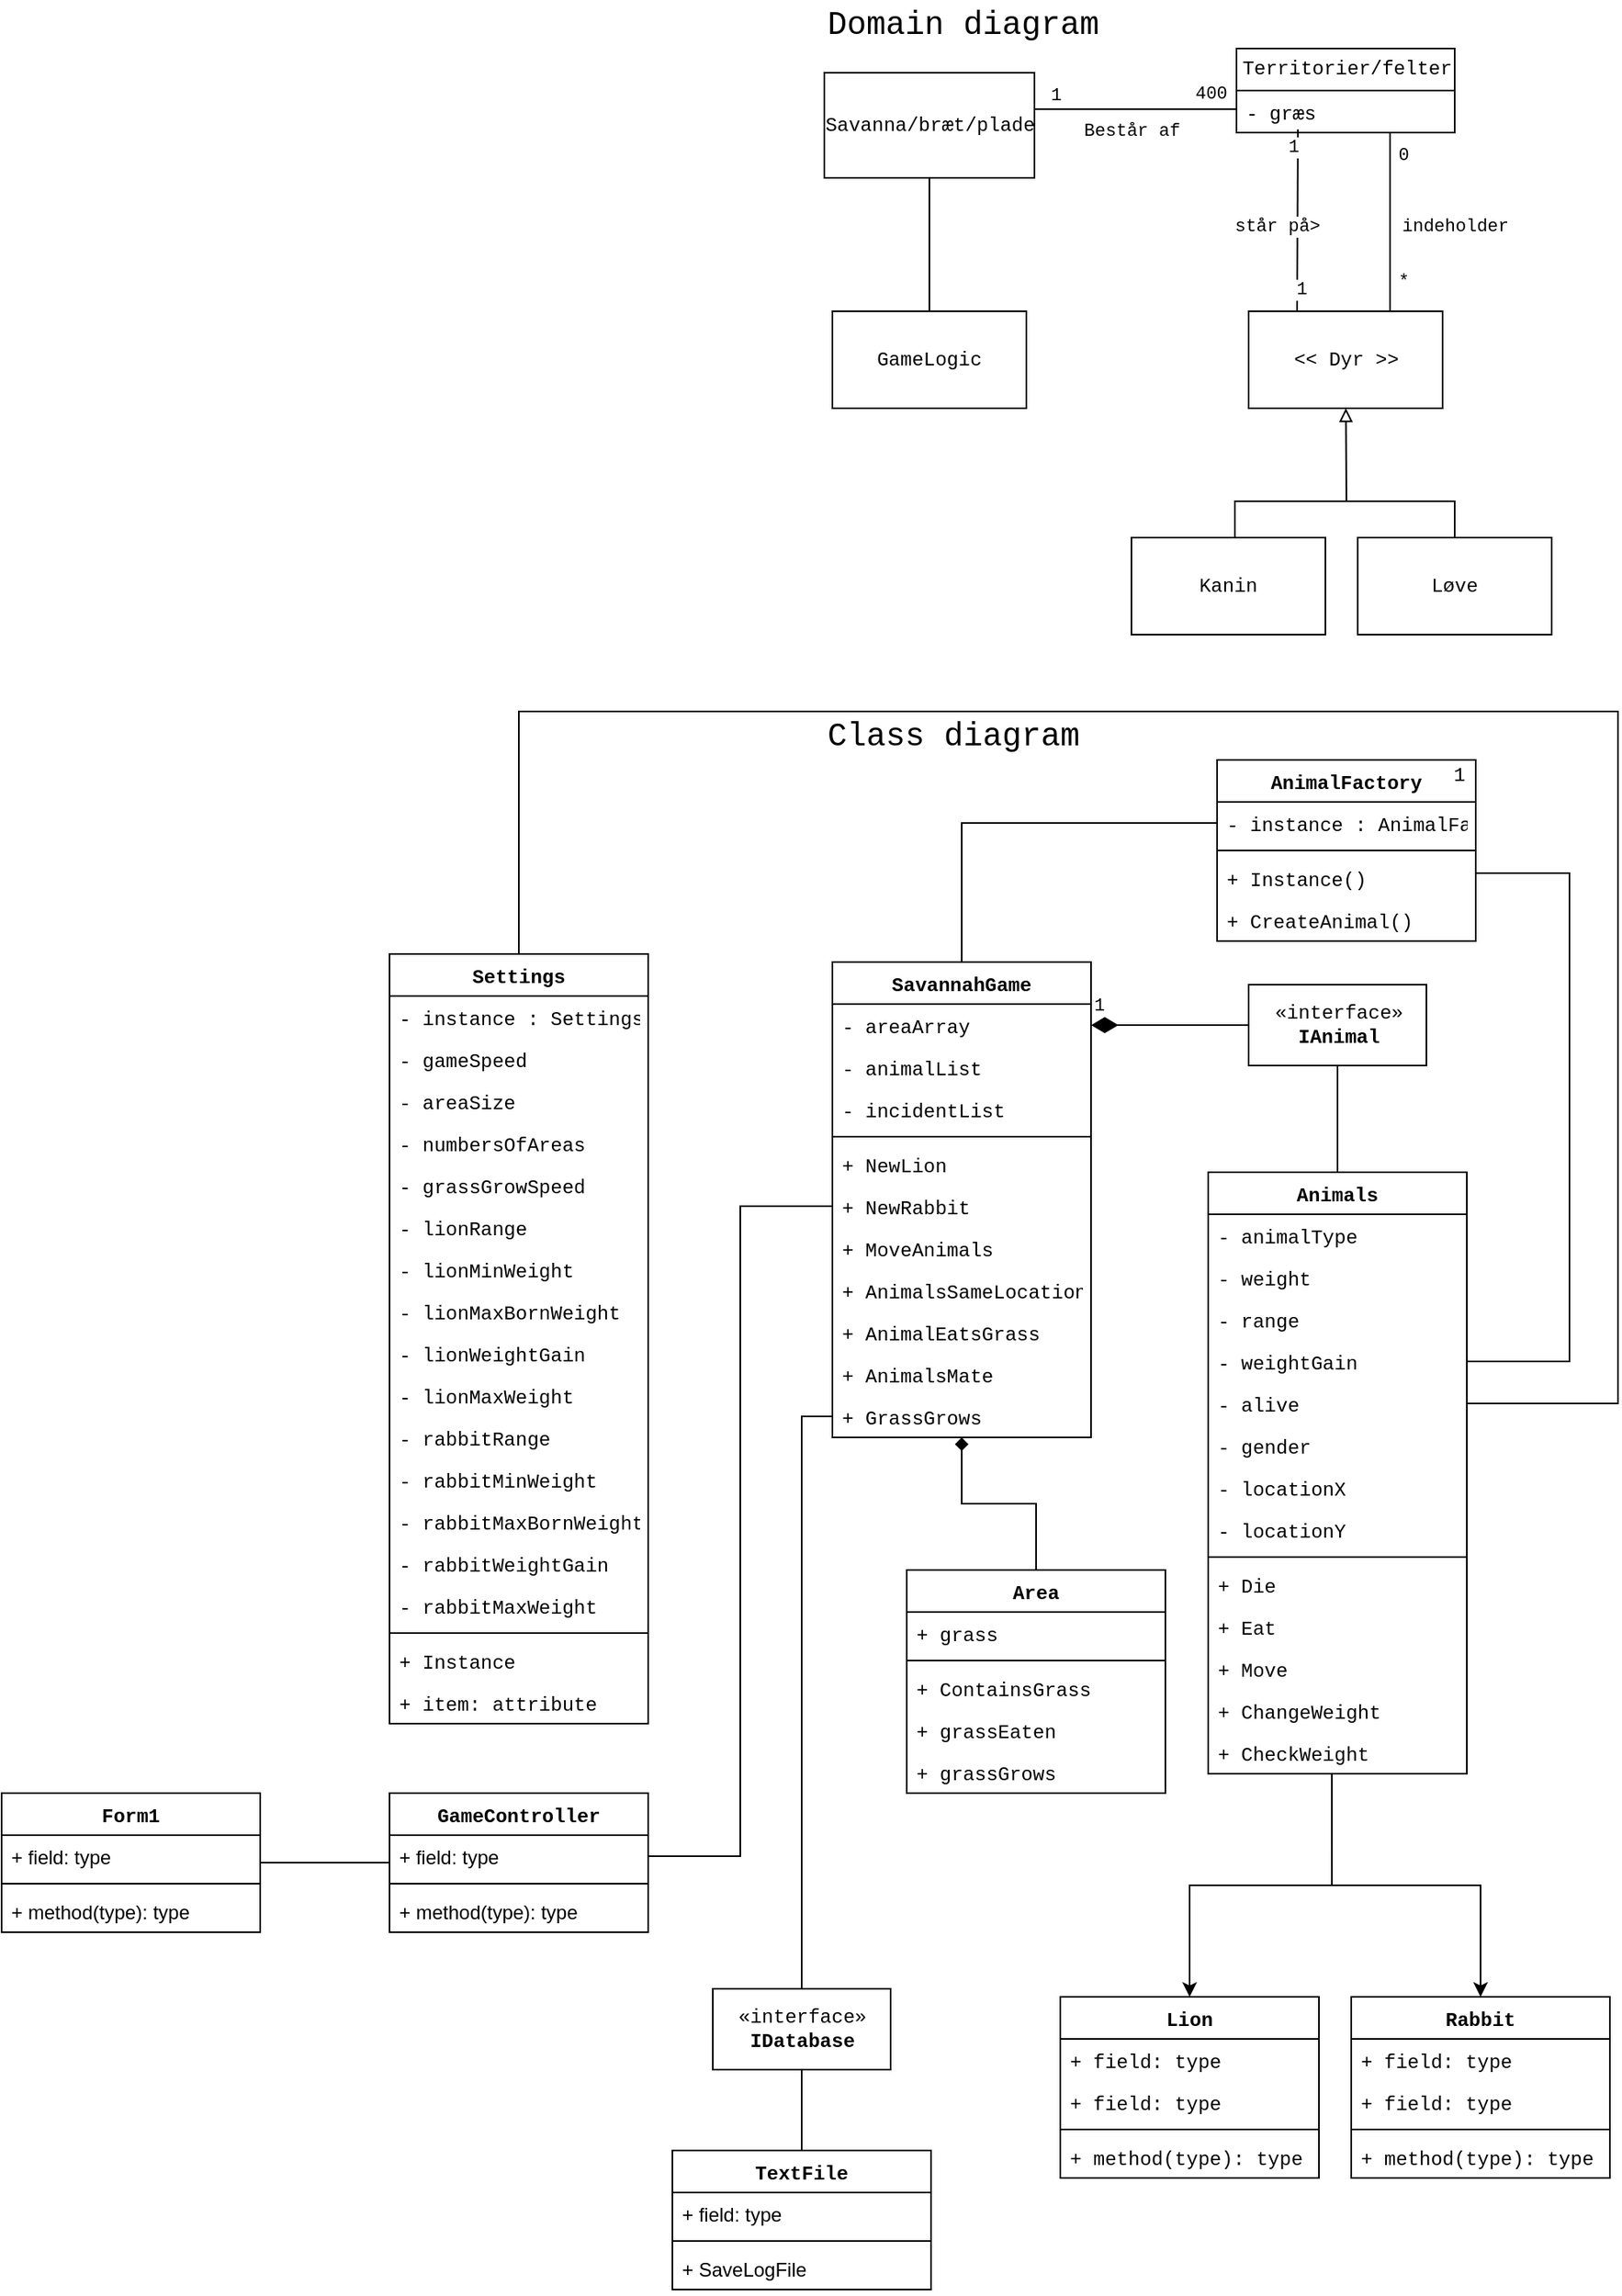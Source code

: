 <mxfile version="13.7.3" type="device"><diagram id="7WRWhtn31coqAiJhuGFI" name="Page-1"><mxGraphModel dx="2128" dy="1180" grid="1" gridSize="10" guides="1" tooltips="1" connect="1" arrows="1" fold="1" page="1" pageScale="1" pageWidth="827" pageHeight="1169" math="0" shadow="0"><root><mxCell id="0"/><mxCell id="1" parent="0"/><mxCell id="dFG0rtKndEWQQzEGubpr-6" value="AnimalFactory&#10;" style="swimlane;fontStyle=1;align=center;verticalAlign=top;childLayout=stackLayout;horizontal=1;startSize=26;horizontalStack=0;resizeParent=1;resizeParentMax=0;resizeLast=0;collapsible=1;marginBottom=0;fontFamily=Courier New;" vertex="1" parent="1"><mxGeometry x="432" y="480" width="160" height="112" as="geometry"/></mxCell><mxCell id="dFG0rtKndEWQQzEGubpr-7" value="- instance : AnimalFactory" style="text;strokeColor=none;fillColor=none;align=left;verticalAlign=top;spacingLeft=4;spacingRight=4;overflow=hidden;rotatable=0;points=[[0,0.5],[1,0.5]];portConstraint=eastwest;fontFamily=Courier New;" vertex="1" parent="dFG0rtKndEWQQzEGubpr-6"><mxGeometry y="26" width="160" height="26" as="geometry"/></mxCell><mxCell id="dFG0rtKndEWQQzEGubpr-8" value="" style="line;strokeWidth=1;fillColor=none;align=left;verticalAlign=middle;spacingTop=-1;spacingLeft=3;spacingRight=3;rotatable=0;labelPosition=right;points=[];portConstraint=eastwest;fontFamily=Courier New;" vertex="1" parent="dFG0rtKndEWQQzEGubpr-6"><mxGeometry y="52" width="160" height="8" as="geometry"/></mxCell><mxCell id="dFG0rtKndEWQQzEGubpr-9" value="+ Instance()&#10;" style="text;strokeColor=none;fillColor=none;align=left;verticalAlign=top;spacingLeft=4;spacingRight=4;overflow=hidden;rotatable=0;points=[[0,0.5],[1,0.5]];portConstraint=eastwest;fontFamily=Courier New;" vertex="1" parent="dFG0rtKndEWQQzEGubpr-6"><mxGeometry y="60" width="160" height="26" as="geometry"/></mxCell><mxCell id="dFG0rtKndEWQQzEGubpr-13" value="+ CreateAnimal()" style="text;strokeColor=none;fillColor=none;align=left;verticalAlign=top;spacingLeft=4;spacingRight=4;overflow=hidden;rotatable=0;points=[[0,0.5],[1,0.5]];portConstraint=eastwest;fontFamily=Courier New;" vertex="1" parent="dFG0rtKndEWQQzEGubpr-6"><mxGeometry y="86" width="160" height="26" as="geometry"/></mxCell><mxCell id="s7D9YIcMINyvOJAp9cRk-3" value="Består af" style="edgeStyle=orthogonalEdgeStyle;rounded=0;orthogonalLoop=1;jettySize=auto;html=1;endArrow=none;endFill=0;fontFamily=Courier New;" parent="1" edge="1"><mxGeometry x="-0.04" y="-12" relative="1" as="geometry"><mxPoint x="319" y="77.5" as="sourcePoint"/><mxPoint x="444" y="77.5" as="targetPoint"/><mxPoint y="1" as="offset"/></mxGeometry></mxCell><mxCell id="s7D9YIcMINyvOJAp9cRk-4" value="1" style="edgeLabel;html=1;align=center;verticalAlign=middle;resizable=0;points=[];fontFamily=Courier New;" parent="s7D9YIcMINyvOJAp9cRk-3" vertex="1" connectable="0"><mxGeometry x="-0.661" y="-1" relative="1" as="geometry"><mxPoint x="-8" y="-9.5" as="offset"/></mxGeometry></mxCell><mxCell id="s7D9YIcMINyvOJAp9cRk-5" value="400" style="edgeLabel;html=1;align=center;verticalAlign=middle;resizable=0;points=[];fontFamily=Courier New;" parent="s7D9YIcMINyvOJAp9cRk-3" vertex="1" connectable="0"><mxGeometry x="0.815" y="1" relative="1" as="geometry"><mxPoint x="-5" y="-8.5" as="offset"/></mxGeometry></mxCell><mxCell id="smBfxPiUdbEr4Ptt-rTK-6" value="" style="edgeStyle=orthogonalEdgeStyle;rounded=0;orthogonalLoop=1;jettySize=auto;html=1;endArrow=none;endFill=0;fontFamily=Courier New;" parent="1" source="s7D9YIcMINyvOJAp9cRk-1" target="smBfxPiUdbEr4Ptt-rTK-5" edge="1"><mxGeometry relative="1" as="geometry"/></mxCell><mxCell id="s7D9YIcMINyvOJAp9cRk-1" value="Savanna/bræt/plade" style="html=1;fontFamily=Courier New;" parent="1" vertex="1"><mxGeometry x="189" y="55" width="130" height="65" as="geometry"/></mxCell><mxCell id="s7D9YIcMINyvOJAp9cRk-7" value="indeholder" style="edgeStyle=orthogonalEdgeStyle;rounded=0;orthogonalLoop=1;jettySize=auto;html=1;endArrow=none;endFill=0;fontFamily=Courier New;" parent="1" source="s7D9YIcMINyvOJAp9cRk-2" target="s7D9YIcMINyvOJAp9cRk-6" edge="1"><mxGeometry x="0.593" y="50" relative="1" as="geometry"><mxPoint x="-10" y="-30" as="offset"/><Array as="points"><mxPoint x="539" y="180"/><mxPoint x="539" y="180"/></Array></mxGeometry></mxCell><mxCell id="s7D9YIcMINyvOJAp9cRk-22" value="0" style="edgeLabel;html=1;align=center;verticalAlign=middle;resizable=0;points=[];fontFamily=Courier New;" parent="s7D9YIcMINyvOJAp9cRk-7" vertex="1" connectable="0"><mxGeometry x="-0.758" y="3" relative="1" as="geometry"><mxPoint x="4.5" as="offset"/></mxGeometry></mxCell><mxCell id="s7D9YIcMINyvOJAp9cRk-23" value="*" style="edgeLabel;html=1;align=center;verticalAlign=middle;resizable=0;points=[];fontFamily=Courier New;" parent="s7D9YIcMINyvOJAp9cRk-7" vertex="1" connectable="0"><mxGeometry x="0.551" relative="1" as="geometry"><mxPoint x="7.5" y="6" as="offset"/></mxGeometry></mxCell><mxCell id="s7D9YIcMINyvOJAp9cRk-11" value="" style="rounded=0;orthogonalLoop=1;jettySize=auto;html=1;endArrow=none;endFill=0;startArrow=block;startFill=0;fontFamily=Courier New;" parent="1" source="s7D9YIcMINyvOJAp9cRk-6" edge="1"><mxGeometry relative="1" as="geometry"><mxPoint x="512" y="320" as="targetPoint"/></mxGeometry></mxCell><mxCell id="s7D9YIcMINyvOJAp9cRk-6" value="&amp;lt;&amp;lt; Dyr &amp;gt;&amp;gt;" style="whiteSpace=wrap;html=1;fontFamily=Courier New;" parent="1" vertex="1"><mxGeometry x="451.5" y="202.5" width="120" height="60" as="geometry"/></mxCell><mxCell id="s7D9YIcMINyvOJAp9cRk-10" value="Kanin" style="whiteSpace=wrap;html=1;fontFamily=Courier New;" parent="1" vertex="1"><mxGeometry x="379" y="342.5" width="120" height="60" as="geometry"/></mxCell><mxCell id="s7D9YIcMINyvOJAp9cRk-14" value="" style="edgeStyle=orthogonalEdgeStyle;rounded=0;orthogonalLoop=1;jettySize=auto;html=1;endArrow=none;endFill=0;entryX=0.75;entryY=0;entryDx=0;entryDy=0;fontFamily=Courier New;" parent="1" target="s7D9YIcMINyvOJAp9cRk-10" edge="1"><mxGeometry relative="1" as="geometry"><mxPoint x="579" y="343" as="sourcePoint"/><mxPoint x="412.75" y="392.5" as="targetPoint"/><Array as="points"><mxPoint x="579" y="320"/><mxPoint x="443" y="320"/></Array></mxGeometry></mxCell><mxCell id="s7D9YIcMINyvOJAp9cRk-15" value="Løve" style="whiteSpace=wrap;html=1;fontFamily=Courier New;" parent="1" vertex="1"><mxGeometry x="519" y="342.5" width="120" height="60" as="geometry"/></mxCell><mxCell id="smBfxPiUdbEr4Ptt-rTK-5" value="GameLogic" style="whiteSpace=wrap;html=1;fontFamily=Courier New;" parent="1" vertex="1"><mxGeometry x="194" y="202.5" width="120" height="60" as="geometry"/></mxCell><mxCell id="smBfxPiUdbEr4Ptt-rTK-7" value="står på&amp;gt;" style="endArrow=none;html=1;exitX=0.25;exitY=0;exitDx=0;exitDy=0;fontFamily=Courier New;" parent="1" source="s7D9YIcMINyvOJAp9cRk-6" edge="1"><mxGeometry x="-0.068" y="13" width="50" height="50" relative="1" as="geometry"><mxPoint x="486" y="190" as="sourcePoint"/><mxPoint x="482" y="90" as="targetPoint"/><mxPoint as="offset"/></mxGeometry></mxCell><mxCell id="smBfxPiUdbEr4Ptt-rTK-8" value="1" style="edgeLabel;html=1;align=center;verticalAlign=middle;resizable=0;points=[];fontFamily=Courier New;" parent="smBfxPiUdbEr4Ptt-rTK-7" vertex="1" connectable="0"><mxGeometry x="-0.76" y="-2" relative="1" as="geometry"><mxPoint as="offset"/></mxGeometry></mxCell><mxCell id="smBfxPiUdbEr4Ptt-rTK-9" value="1" style="edgeLabel;html=1;align=center;verticalAlign=middle;resizable=0;points=[];fontFamily=Courier New;" parent="smBfxPiUdbEr4Ptt-rTK-7" vertex="1" connectable="0"><mxGeometry x="0.804" y="3" relative="1" as="geometry"><mxPoint as="offset"/></mxGeometry></mxCell><mxCell id="s7D9YIcMINyvOJAp9cRk-2" value="Territorier/felter" style="swimlane;fontStyle=0;childLayout=stackLayout;horizontal=1;startSize=26;fillColor=#ffffff;horizontalStack=0;resizeParent=1;resizeParentMax=0;resizeLast=0;collapsible=1;marginBottom=0;fontFamily=Courier New;fontSize=12;fontColor=#000000;align=center;strokeColor=#000000;html=1;" parent="1" vertex="1"><mxGeometry x="444" y="40" width="135" height="52" as="geometry"/></mxCell><mxCell id="s7D9YIcMINyvOJAp9cRk-26" value="- græs" style="text;strokeColor=none;fillColor=none;align=left;verticalAlign=top;spacingLeft=4;spacingRight=4;overflow=hidden;rotatable=0;points=[[0,0.5],[1,0.5]];portConstraint=eastwest;fontFamily=Courier New;" parent="s7D9YIcMINyvOJAp9cRk-2" vertex="1"><mxGeometry y="26" width="135" height="26" as="geometry"/></mxCell><mxCell id="UDk15Rv_k4dpb640d33o-1" value="&lt;font style=&quot;font-size: 20px&quot;&gt;Domain diagram&lt;/font&gt;" style="text;html=1;strokeColor=none;fillColor=none;align=left;verticalAlign=middle;whiteSpace=wrap;rounded=0;fontFamily=Courier New;" parent="1" vertex="1"><mxGeometry x="189" y="10" width="201" height="30" as="geometry"/></mxCell><mxCell id="UDk15Rv_k4dpb640d33o-2" value="&lt;font style=&quot;font-size: 20px&quot;&gt;Class diagram&lt;br&gt;&lt;/font&gt;" style="text;html=1;strokeColor=none;fillColor=none;align=left;verticalAlign=middle;whiteSpace=wrap;rounded=0;fontFamily=Courier New;" parent="1" vertex="1"><mxGeometry x="189" y="450" width="201" height="30" as="geometry"/></mxCell><mxCell id="UDk15Rv_k4dpb640d33o-19" value="" style="edgeStyle=orthogonalEdgeStyle;rounded=0;orthogonalLoop=1;jettySize=auto;html=1;fontFamily=Courier New;endArrow=none;endFill=0;startArrow=diamond;startFill=1;" parent="1" source="UDk15Rv_k4dpb640d33o-3" target="UDk15Rv_k4dpb640d33o-14" edge="1"><mxGeometry relative="1" as="geometry"/></mxCell><mxCell id="UDk15Rv_k4dpb640d33o-32" value="" style="edgeStyle=orthogonalEdgeStyle;rounded=0;orthogonalLoop=1;jettySize=auto;html=1;fontFamily=Courier New;exitX=0.478;exitY=1.013;exitDx=0;exitDy=0;exitPerimeter=0;" parent="1" source="UDk15Rv_k4dpb640d33o-65" target="UDk15Rv_k4dpb640d33o-27" edge="1"><mxGeometry relative="1" as="geometry"><mxPoint x="503.62" y="1132.298" as="sourcePoint"/></mxGeometry></mxCell><mxCell id="UDk15Rv_k4dpb640d33o-38" value="" style="edgeStyle=orthogonalEdgeStyle;rounded=0;orthogonalLoop=1;jettySize=auto;html=1;fontFamily=Courier New;exitX=0.478;exitY=0.981;exitDx=0;exitDy=0;exitPerimeter=0;" parent="1" source="UDk15Rv_k4dpb640d33o-65" target="UDk15Rv_k4dpb640d33o-33" edge="1"><mxGeometry relative="1" as="geometry"><mxPoint x="504.74" y="1132.87" as="sourcePoint"/></mxGeometry></mxCell><mxCell id="UDk15Rv_k4dpb640d33o-45" value="«interface»&lt;br&gt;&lt;b&gt;IAnimal&lt;/b&gt;" style="html=1;fontFamily=Courier New;align=center;" parent="1" vertex="1"><mxGeometry x="451.5" y="619" width="110" height="50" as="geometry"/></mxCell><mxCell id="UDk15Rv_k4dpb640d33o-46" value="" style="endArrow=none;html=1;fontFamily=Courier New;exitX=0.5;exitY=1;exitDx=0;exitDy=0;" parent="1" source="UDk15Rv_k4dpb640d33o-45" target="UDk15Rv_k4dpb640d33o-20" edge="1"><mxGeometry width="50" height="50" relative="1" as="geometry"><mxPoint x="415" y="815" as="sourcePoint"/><mxPoint x="465" y="765" as="targetPoint"/></mxGeometry></mxCell><mxCell id="UDk15Rv_k4dpb640d33o-39" value="1" style="endArrow=none;html=1;endSize=12;startArrow=diamondThin;startSize=14;startFill=1;align=left;verticalAlign=bottom;fontFamily=Courier New;elbow=vertical;rounded=0;endFill=0;exitX=1;exitY=0.5;exitDx=0;exitDy=0;" parent="1" source="UDk15Rv_k4dpb640d33o-4" target="UDk15Rv_k4dpb640d33o-45" edge="1"><mxGeometry x="-1" y="3" relative="1" as="geometry"><mxPoint x="265" y="737" as="sourcePoint"/><mxPoint x="457" y="860" as="targetPoint"/></mxGeometry></mxCell><mxCell id="dFG0rtKndEWQQzEGubpr-2" value="" style="edgeStyle=orthogonalEdgeStyle;rounded=0;orthogonalLoop=1;jettySize=auto;html=1;exitX=0.5;exitY=0;exitDx=0;exitDy=0;endArrow=none;endFill=0;entryX=0;entryY=0.5;entryDx=0;entryDy=0;fontFamily=Courier New;" edge="1" parent="1" source="UDk15Rv_k4dpb640d33o-3" target="dFG0rtKndEWQQzEGubpr-7"><mxGeometry relative="1" as="geometry"><mxPoint x="370" y="540" as="targetPoint"/></mxGeometry></mxCell><mxCell id="dFG0rtKndEWQQzEGubpr-4" value="" style="edgeStyle=orthogonalEdgeStyle;rounded=0;orthogonalLoop=1;jettySize=auto;html=1;entryX=1;entryY=0.5;entryDx=0;entryDy=0;endArrow=none;endFill=0;fontFamily=Courier New;" edge="1" parent="1" target="UDk15Rv_k4dpb640d33o-62"><mxGeometry relative="1" as="geometry"><mxPoint x="591.5" y="550" as="sourcePoint"/><mxPoint x="671.5" y="550" as="targetPoint"/><Array as="points"><mxPoint x="650" y="550"/><mxPoint x="650" y="852"/></Array></mxGeometry></mxCell><mxCell id="UDk15Rv_k4dpb640d33o-20" value="Animals" style="swimlane;fontStyle=1;align=center;verticalAlign=top;childLayout=stackLayout;horizontal=1;startSize=26;horizontalStack=0;resizeParent=1;resizeParentMax=0;resizeLast=0;collapsible=1;marginBottom=0;fontFamily=Courier New;" parent="1" vertex="1"><mxGeometry x="426.5" y="735" width="160" height="372" as="geometry"/></mxCell><mxCell id="UDk15Rv_k4dpb640d33o-21" value="- animalType&#10;" style="text;strokeColor=none;fillColor=none;align=left;verticalAlign=top;spacingLeft=4;spacingRight=4;overflow=hidden;rotatable=0;points=[[0,0.5],[1,0.5]];portConstraint=eastwest;fontFamily=Courier New;" parent="UDk15Rv_k4dpb640d33o-20" vertex="1"><mxGeometry y="26" width="160" height="26" as="geometry"/></mxCell><mxCell id="UDk15Rv_k4dpb640d33o-22" value="- weight" style="text;strokeColor=none;fillColor=none;align=left;verticalAlign=top;spacingLeft=4;spacingRight=4;overflow=hidden;rotatable=0;points=[[0,0.5],[1,0.5]];portConstraint=eastwest;fontFamily=Courier New;" parent="UDk15Rv_k4dpb640d33o-20" vertex="1"><mxGeometry y="52" width="160" height="26" as="geometry"/></mxCell><mxCell id="UDk15Rv_k4dpb640d33o-59" value="- range" style="text;strokeColor=none;fillColor=none;align=left;verticalAlign=top;spacingLeft=4;spacingRight=4;overflow=hidden;rotatable=0;points=[[0,0.5],[1,0.5]];portConstraint=eastwest;fontFamily=Courier New;" parent="UDk15Rv_k4dpb640d33o-20" vertex="1"><mxGeometry y="78" width="160" height="26" as="geometry"/></mxCell><mxCell id="UDk15Rv_k4dpb640d33o-62" value="- weightGain" style="text;strokeColor=none;fillColor=none;align=left;verticalAlign=top;spacingLeft=4;spacingRight=4;overflow=hidden;rotatable=0;points=[[0,0.5],[1,0.5]];portConstraint=eastwest;fontFamily=Courier New;" parent="UDk15Rv_k4dpb640d33o-20" vertex="1"><mxGeometry y="104" width="160" height="26" as="geometry"/></mxCell><mxCell id="UDk15Rv_k4dpb640d33o-61" value="- alive" style="text;strokeColor=none;fillColor=none;align=left;verticalAlign=top;spacingLeft=4;spacingRight=4;overflow=hidden;rotatable=0;points=[[0,0.5],[1,0.5]];portConstraint=eastwest;fontFamily=Courier New;" parent="UDk15Rv_k4dpb640d33o-20" vertex="1"><mxGeometry y="130" width="160" height="26" as="geometry"/></mxCell><mxCell id="UDk15Rv_k4dpb640d33o-60" value="- gender" style="text;strokeColor=none;fillColor=none;align=left;verticalAlign=top;spacingLeft=4;spacingRight=4;overflow=hidden;rotatable=0;points=[[0,0.5],[1,0.5]];portConstraint=eastwest;fontFamily=Courier New;" parent="UDk15Rv_k4dpb640d33o-20" vertex="1"><mxGeometry y="156" width="160" height="26" as="geometry"/></mxCell><mxCell id="UDk15Rv_k4dpb640d33o-63" value="- locationX" style="text;strokeColor=none;fillColor=none;align=left;verticalAlign=top;spacingLeft=4;spacingRight=4;overflow=hidden;rotatable=0;points=[[0,0.5],[1,0.5]];portConstraint=eastwest;fontFamily=Courier New;" parent="UDk15Rv_k4dpb640d33o-20" vertex="1"><mxGeometry y="182" width="160" height="26" as="geometry"/></mxCell><mxCell id="UDk15Rv_k4dpb640d33o-64" value="- locationY" style="text;strokeColor=none;fillColor=none;align=left;verticalAlign=top;spacingLeft=4;spacingRight=4;overflow=hidden;rotatable=0;points=[[0,0.5],[1,0.5]];portConstraint=eastwest;fontFamily=Courier New;" parent="UDk15Rv_k4dpb640d33o-20" vertex="1"><mxGeometry y="208" width="160" height="26" as="geometry"/></mxCell><mxCell id="UDk15Rv_k4dpb640d33o-23" value="" style="line;strokeWidth=1;fillColor=none;align=left;verticalAlign=middle;spacingTop=-1;spacingLeft=3;spacingRight=3;rotatable=0;labelPosition=right;points=[];portConstraint=eastwest;fontFamily=Courier New;" parent="UDk15Rv_k4dpb640d33o-20" vertex="1"><mxGeometry y="234" width="160" height="8" as="geometry"/></mxCell><mxCell id="UDk15Rv_k4dpb640d33o-24" value="+ Die" style="text;strokeColor=none;fillColor=none;align=left;verticalAlign=top;spacingLeft=4;spacingRight=4;overflow=hidden;rotatable=0;points=[[0,0.5],[1,0.5]];portConstraint=eastwest;fontFamily=Courier New;" parent="UDk15Rv_k4dpb640d33o-20" vertex="1"><mxGeometry y="242" width="160" height="26" as="geometry"/></mxCell><mxCell id="UDk15Rv_k4dpb640d33o-54" value="+ Eat" style="text;strokeColor=none;fillColor=none;align=left;verticalAlign=top;spacingLeft=4;spacingRight=4;overflow=hidden;rotatable=0;points=[[0,0.5],[1,0.5]];portConstraint=eastwest;fontFamily=Courier New;" parent="UDk15Rv_k4dpb640d33o-20" vertex="1"><mxGeometry y="268" width="160" height="26" as="geometry"/></mxCell><mxCell id="UDk15Rv_k4dpb640d33o-58" value="+ Move" style="text;strokeColor=none;fillColor=none;align=left;verticalAlign=top;spacingLeft=4;spacingRight=4;overflow=hidden;rotatable=0;points=[[0,0.5],[1,0.5]];portConstraint=eastwest;fontFamily=Courier New;" parent="UDk15Rv_k4dpb640d33o-20" vertex="1"><mxGeometry y="294" width="160" height="26" as="geometry"/></mxCell><mxCell id="UDk15Rv_k4dpb640d33o-55" value="+ ChangeWeight" style="text;strokeColor=none;fillColor=none;align=left;verticalAlign=top;spacingLeft=4;spacingRight=4;overflow=hidden;rotatable=0;points=[[0,0.5],[1,0.5]];portConstraint=eastwest;fontFamily=Courier New;" parent="UDk15Rv_k4dpb640d33o-20" vertex="1"><mxGeometry y="320" width="160" height="26" as="geometry"/></mxCell><mxCell id="UDk15Rv_k4dpb640d33o-65" value="+ CheckWeight" style="text;strokeColor=none;fillColor=none;align=left;verticalAlign=top;spacingLeft=4;spacingRight=4;overflow=hidden;rotatable=0;points=[[0,0.5],[1,0.5]];portConstraint=eastwest;fontFamily=Courier New;" parent="UDk15Rv_k4dpb640d33o-20" vertex="1"><mxGeometry y="346" width="160" height="26" as="geometry"/></mxCell><mxCell id="UDk15Rv_k4dpb640d33o-33" value="Lion" style="swimlane;fontStyle=1;align=center;verticalAlign=top;childLayout=stackLayout;horizontal=1;startSize=26;horizontalStack=0;resizeParent=1;resizeParentMax=0;resizeLast=0;collapsible=1;marginBottom=0;fontFamily=Courier New;" parent="1" vertex="1"><mxGeometry x="335" y="1245" width="160" height="112" as="geometry"/></mxCell><mxCell id="UDk15Rv_k4dpb640d33o-34" value="+ field: type" style="text;strokeColor=none;fillColor=none;align=left;verticalAlign=top;spacingLeft=4;spacingRight=4;overflow=hidden;rotatable=0;points=[[0,0.5],[1,0.5]];portConstraint=eastwest;fontFamily=Courier New;" parent="UDk15Rv_k4dpb640d33o-33" vertex="1"><mxGeometry y="26" width="160" height="26" as="geometry"/></mxCell><mxCell id="UDk15Rv_k4dpb640d33o-35" value="+ field: type" style="text;strokeColor=none;fillColor=none;align=left;verticalAlign=top;spacingLeft=4;spacingRight=4;overflow=hidden;rotatable=0;points=[[0,0.5],[1,0.5]];portConstraint=eastwest;fontFamily=Courier New;" parent="UDk15Rv_k4dpb640d33o-33" vertex="1"><mxGeometry y="52" width="160" height="26" as="geometry"/></mxCell><mxCell id="UDk15Rv_k4dpb640d33o-36" value="" style="line;strokeWidth=1;fillColor=none;align=left;verticalAlign=middle;spacingTop=-1;spacingLeft=3;spacingRight=3;rotatable=0;labelPosition=right;points=[];portConstraint=eastwest;fontFamily=Courier New;" parent="UDk15Rv_k4dpb640d33o-33" vertex="1"><mxGeometry y="78" width="160" height="8" as="geometry"/></mxCell><mxCell id="UDk15Rv_k4dpb640d33o-37" value="+ method(type): type" style="text;strokeColor=none;fillColor=none;align=left;verticalAlign=top;spacingLeft=4;spacingRight=4;overflow=hidden;rotatable=0;points=[[0,0.5],[1,0.5]];portConstraint=eastwest;fontFamily=Courier New;" parent="UDk15Rv_k4dpb640d33o-33" vertex="1"><mxGeometry y="86" width="160" height="26" as="geometry"/></mxCell><mxCell id="UDk15Rv_k4dpb640d33o-27" value="Rabbit" style="swimlane;fontStyle=1;align=center;verticalAlign=top;childLayout=stackLayout;horizontal=1;startSize=26;horizontalStack=0;resizeParent=1;resizeParentMax=0;resizeLast=0;collapsible=1;marginBottom=0;fontFamily=Courier New;" parent="1" vertex="1"><mxGeometry x="515" y="1245" width="160" height="112" as="geometry"/></mxCell><mxCell id="UDk15Rv_k4dpb640d33o-28" value="+ field: type" style="text;strokeColor=none;fillColor=none;align=left;verticalAlign=top;spacingLeft=4;spacingRight=4;overflow=hidden;rotatable=0;points=[[0,0.5],[1,0.5]];portConstraint=eastwest;fontFamily=Courier New;" parent="UDk15Rv_k4dpb640d33o-27" vertex="1"><mxGeometry y="26" width="160" height="26" as="geometry"/></mxCell><mxCell id="UDk15Rv_k4dpb640d33o-29" value="+ field: type" style="text;strokeColor=none;fillColor=none;align=left;verticalAlign=top;spacingLeft=4;spacingRight=4;overflow=hidden;rotatable=0;points=[[0,0.5],[1,0.5]];portConstraint=eastwest;fontFamily=Courier New;" parent="UDk15Rv_k4dpb640d33o-27" vertex="1"><mxGeometry y="52" width="160" height="26" as="geometry"/></mxCell><mxCell id="UDk15Rv_k4dpb640d33o-30" value="" style="line;strokeWidth=1;fillColor=none;align=left;verticalAlign=middle;spacingTop=-1;spacingLeft=3;spacingRight=3;rotatable=0;labelPosition=right;points=[];portConstraint=eastwest;fontFamily=Courier New;" parent="UDk15Rv_k4dpb640d33o-27" vertex="1"><mxGeometry y="78" width="160" height="8" as="geometry"/></mxCell><mxCell id="UDk15Rv_k4dpb640d33o-31" value="+ method(type): type" style="text;strokeColor=none;fillColor=none;align=left;verticalAlign=top;spacingLeft=4;spacingRight=4;overflow=hidden;rotatable=0;points=[[0,0.5],[1,0.5]];portConstraint=eastwest;fontFamily=Courier New;" parent="UDk15Rv_k4dpb640d33o-27" vertex="1"><mxGeometry y="86" width="160" height="26" as="geometry"/></mxCell><mxCell id="UDk15Rv_k4dpb640d33o-3" value="SavannahGame" style="swimlane;fontStyle=1;align=center;verticalAlign=top;childLayout=stackLayout;horizontal=1;startSize=26;horizontalStack=0;resizeParent=1;resizeParentMax=0;resizeLast=0;collapsible=1;marginBottom=0;fontFamily=Courier New;" parent="1" vertex="1"><mxGeometry x="194" y="605" width="160" height="294" as="geometry"/></mxCell><mxCell id="UDk15Rv_k4dpb640d33o-4" value="- areaArray" style="text;strokeColor=none;fillColor=none;align=left;verticalAlign=top;spacingLeft=4;spacingRight=4;overflow=hidden;rotatable=0;points=[[0,0.5],[1,0.5]];portConstraint=eastwest;fontFamily=Courier New;" parent="UDk15Rv_k4dpb640d33o-3" vertex="1"><mxGeometry y="26" width="160" height="26" as="geometry"/></mxCell><mxCell id="UDk15Rv_k4dpb640d33o-7" value="- animalList" style="text;strokeColor=none;fillColor=none;align=left;verticalAlign=top;spacingLeft=4;spacingRight=4;overflow=hidden;rotatable=0;points=[[0,0.5],[1,0.5]];portConstraint=eastwest;fontFamily=Courier New;" parent="UDk15Rv_k4dpb640d33o-3" vertex="1"><mxGeometry y="52" width="160" height="26" as="geometry"/></mxCell><mxCell id="UDk15Rv_k4dpb640d33o-69" value="- incidentList" style="text;strokeColor=none;fillColor=none;align=left;verticalAlign=top;spacingLeft=4;spacingRight=4;overflow=hidden;rotatable=0;points=[[0,0.5],[1,0.5]];portConstraint=eastwest;fontFamily=Courier New;" parent="UDk15Rv_k4dpb640d33o-3" vertex="1"><mxGeometry y="78" width="160" height="26" as="geometry"/></mxCell><mxCell id="UDk15Rv_k4dpb640d33o-5" value="" style="line;strokeWidth=1;fillColor=none;align=left;verticalAlign=middle;spacingTop=-1;spacingLeft=3;spacingRight=3;rotatable=0;labelPosition=right;points=[];portConstraint=eastwest;fontFamily=Courier New;" parent="UDk15Rv_k4dpb640d33o-3" vertex="1"><mxGeometry y="104" width="160" height="8" as="geometry"/></mxCell><mxCell id="UDk15Rv_k4dpb640d33o-6" value="+ NewLion" style="text;strokeColor=none;fillColor=none;align=left;verticalAlign=top;spacingLeft=4;spacingRight=4;overflow=hidden;rotatable=0;points=[[0,0.5],[1,0.5]];portConstraint=eastwest;fontFamily=Courier New;" parent="UDk15Rv_k4dpb640d33o-3" vertex="1"><mxGeometry y="112" width="160" height="26" as="geometry"/></mxCell><mxCell id="UDk15Rv_k4dpb640d33o-70" value="+ NewRabbit" style="text;strokeColor=none;fillColor=none;align=left;verticalAlign=top;spacingLeft=4;spacingRight=4;overflow=hidden;rotatable=0;points=[[0,0.5],[1,0.5]];portConstraint=eastwest;fontFamily=Courier New;" parent="UDk15Rv_k4dpb640d33o-3" vertex="1"><mxGeometry y="138" width="160" height="26" as="geometry"/></mxCell><mxCell id="UDk15Rv_k4dpb640d33o-71" value="+ MoveAnimals" style="text;strokeColor=none;fillColor=none;align=left;verticalAlign=top;spacingLeft=4;spacingRight=4;overflow=hidden;rotatable=0;points=[[0,0.5],[1,0.5]];portConstraint=eastwest;fontFamily=Courier New;" parent="UDk15Rv_k4dpb640d33o-3" vertex="1"><mxGeometry y="164" width="160" height="26" as="geometry"/></mxCell><mxCell id="UDk15Rv_k4dpb640d33o-72" value="+ AnimalsSameLocation" style="text;strokeColor=none;fillColor=none;align=left;verticalAlign=top;spacingLeft=4;spacingRight=4;overflow=hidden;rotatable=0;points=[[0,0.5],[1,0.5]];portConstraint=eastwest;fontFamily=Courier New;" parent="UDk15Rv_k4dpb640d33o-3" vertex="1"><mxGeometry y="190" width="160" height="26" as="geometry"/></mxCell><mxCell id="UDk15Rv_k4dpb640d33o-73" value="+ AnimalEatsGrass" style="text;strokeColor=none;fillColor=none;align=left;verticalAlign=top;spacingLeft=4;spacingRight=4;overflow=hidden;rotatable=0;points=[[0,0.5],[1,0.5]];portConstraint=eastwest;fontFamily=Courier New;" parent="UDk15Rv_k4dpb640d33o-3" vertex="1"><mxGeometry y="216" width="160" height="26" as="geometry"/></mxCell><mxCell id="UDk15Rv_k4dpb640d33o-74" value="+ AnimalsMate" style="text;strokeColor=none;fillColor=none;align=left;verticalAlign=top;spacingLeft=4;spacingRight=4;overflow=hidden;rotatable=0;points=[[0,0.5],[1,0.5]];portConstraint=eastwest;fontFamily=Courier New;" parent="UDk15Rv_k4dpb640d33o-3" vertex="1"><mxGeometry y="242" width="160" height="26" as="geometry"/></mxCell><mxCell id="UDk15Rv_k4dpb640d33o-75" value="+ GrassGrows" style="text;strokeColor=none;fillColor=none;align=left;verticalAlign=top;spacingLeft=4;spacingRight=4;overflow=hidden;rotatable=0;points=[[0,0.5],[1,0.5]];portConstraint=eastwest;fontFamily=Courier New;" parent="UDk15Rv_k4dpb640d33o-3" vertex="1"><mxGeometry y="268" width="160" height="26" as="geometry"/></mxCell><mxCell id="UDk15Rv_k4dpb640d33o-14" value="Area&#10;" style="swimlane;fontStyle=1;align=center;verticalAlign=top;childLayout=stackLayout;horizontal=1;startSize=26;horizontalStack=0;resizeParent=1;resizeParentMax=0;resizeLast=0;collapsible=1;marginBottom=0;fontFamily=Courier New;" parent="1" vertex="1"><mxGeometry x="240" y="981" width="160" height="138" as="geometry"/></mxCell><mxCell id="UDk15Rv_k4dpb640d33o-15" value="+ grass" style="text;strokeColor=none;fillColor=none;align=left;verticalAlign=top;spacingLeft=4;spacingRight=4;overflow=hidden;rotatable=0;points=[[0,0.5],[1,0.5]];portConstraint=eastwest;fontFamily=Courier New;" parent="UDk15Rv_k4dpb640d33o-14" vertex="1"><mxGeometry y="26" width="160" height="26" as="geometry"/></mxCell><mxCell id="UDk15Rv_k4dpb640d33o-17" value="" style="line;strokeWidth=1;fillColor=none;align=left;verticalAlign=middle;spacingTop=-1;spacingLeft=3;spacingRight=3;rotatable=0;labelPosition=right;points=[];portConstraint=eastwest;fontFamily=Courier New;" parent="UDk15Rv_k4dpb640d33o-14" vertex="1"><mxGeometry y="52" width="160" height="8" as="geometry"/></mxCell><mxCell id="UDk15Rv_k4dpb640d33o-18" value="+ ContainsGrass" style="text;strokeColor=none;fillColor=none;align=left;verticalAlign=top;spacingLeft=4;spacingRight=4;overflow=hidden;rotatable=0;points=[[0,0.5],[1,0.5]];portConstraint=eastwest;fontFamily=Courier New;" parent="UDk15Rv_k4dpb640d33o-14" vertex="1"><mxGeometry y="60" width="160" height="26" as="geometry"/></mxCell><mxCell id="UDk15Rv_k4dpb640d33o-68" value="+ grassEaten" style="text;strokeColor=none;fillColor=none;align=left;verticalAlign=top;spacingLeft=4;spacingRight=4;overflow=hidden;rotatable=0;points=[[0,0.5],[1,0.5]];portConstraint=eastwest;fontFamily=Courier New;" parent="UDk15Rv_k4dpb640d33o-14" vertex="1"><mxGeometry y="86" width="160" height="26" as="geometry"/></mxCell><mxCell id="UDk15Rv_k4dpb640d33o-67" value="+ grassGrows" style="text;strokeColor=none;fillColor=none;align=left;verticalAlign=top;spacingLeft=4;spacingRight=4;overflow=hidden;rotatable=0;points=[[0,0.5],[1,0.5]];portConstraint=eastwest;fontFamily=Courier New;" parent="UDk15Rv_k4dpb640d33o-14" vertex="1"><mxGeometry y="112" width="160" height="26" as="geometry"/></mxCell><mxCell id="dFG0rtKndEWQQzEGubpr-59" value="«interface»&lt;br&gt;&lt;b&gt;IDatabase&lt;/b&gt;" style="html=1;fontFamily=Courier New;" vertex="1" parent="1"><mxGeometry x="120" y="1240" width="110" height="50" as="geometry"/></mxCell><mxCell id="dFG0rtKndEWQQzEGubpr-60" value="" style="endArrow=none;html=1;strokeColor=#000000;fontFamily=Courier New;entryX=0.5;entryY=1;entryDx=0;entryDy=0;exitX=0.5;exitY=0;exitDx=0;exitDy=0;" edge="1" parent="1" source="dFG0rtKndEWQQzEGubpr-55" target="dFG0rtKndEWQQzEGubpr-59"><mxGeometry width="50" height="50" relative="1" as="geometry"><mxPoint x="260" y="1200" as="sourcePoint"/><mxPoint x="310" y="1150" as="targetPoint"/></mxGeometry></mxCell><mxCell id="dFG0rtKndEWQQzEGubpr-55" value="TextFile" style="swimlane;fontStyle=1;align=center;verticalAlign=top;childLayout=stackLayout;horizontal=1;startSize=26;horizontalStack=0;resizeParent=1;resizeParentMax=0;resizeLast=0;collapsible=1;marginBottom=0;fontFamily=Courier New;" vertex="1" parent="1"><mxGeometry x="95" y="1340" width="160" height="86" as="geometry"/></mxCell><mxCell id="dFG0rtKndEWQQzEGubpr-56" value="+ field: type" style="text;strokeColor=none;fillColor=none;align=left;verticalAlign=top;spacingLeft=4;spacingRight=4;overflow=hidden;rotatable=0;points=[[0,0.5],[1,0.5]];portConstraint=eastwest;" vertex="1" parent="dFG0rtKndEWQQzEGubpr-55"><mxGeometry y="26" width="160" height="26" as="geometry"/></mxCell><mxCell id="dFG0rtKndEWQQzEGubpr-57" value="" style="line;strokeWidth=1;fillColor=none;align=left;verticalAlign=middle;spacingTop=-1;spacingLeft=3;spacingRight=3;rotatable=0;labelPosition=right;points=[];portConstraint=eastwest;" vertex="1" parent="dFG0rtKndEWQQzEGubpr-55"><mxGeometry y="52" width="160" height="8" as="geometry"/></mxCell><mxCell id="dFG0rtKndEWQQzEGubpr-58" value="+ SaveLogFile" style="text;strokeColor=none;fillColor=none;align=left;verticalAlign=top;spacingLeft=4;spacingRight=4;overflow=hidden;rotatable=0;points=[[0,0.5],[1,0.5]];portConstraint=eastwest;" vertex="1" parent="dFG0rtKndEWQQzEGubpr-55"><mxGeometry y="60" width="160" height="26" as="geometry"/></mxCell><mxCell id="dFG0rtKndEWQQzEGubpr-61" value="" style="endArrow=none;html=1;strokeColor=#000000;fontFamily=Courier New;exitX=0.5;exitY=0;exitDx=0;exitDy=0;entryX=0;entryY=0.5;entryDx=0;entryDy=0;rounded=0;edgeStyle=orthogonalEdgeStyle;" edge="1" parent="1" source="dFG0rtKndEWQQzEGubpr-59" target="UDk15Rv_k4dpb640d33o-75"><mxGeometry width="50" height="50" relative="1" as="geometry"><mxPoint x="150" y="1200" as="sourcePoint"/><mxPoint x="200" y="1150" as="targetPoint"/></mxGeometry></mxCell><mxCell id="dFG0rtKndEWQQzEGubpr-63" value="" style="endArrow=none;html=1;strokeColor=#000000;fontFamily=Courier New;exitX=1;exitY=0.5;exitDx=0;exitDy=0;entryX=0;entryY=0.5;entryDx=0;entryDy=0;rounded=0;edgeStyle=elbowEdgeStyle;" edge="1" parent="1" source="dFG0rtKndEWQQzEGubpr-52" target="UDk15Rv_k4dpb640d33o-70"><mxGeometry width="50" height="50" relative="1" as="geometry"><mxPoint x="260" y="970" as="sourcePoint"/><mxPoint x="310" y="920" as="targetPoint"/></mxGeometry></mxCell><mxCell id="dFG0rtKndEWQQzEGubpr-64" value="Form1" style="swimlane;fontStyle=1;align=center;verticalAlign=top;childLayout=stackLayout;horizontal=1;startSize=26;horizontalStack=0;resizeParent=1;resizeParentMax=0;resizeLast=0;collapsible=1;marginBottom=0;fontFamily=Courier New;" vertex="1" parent="1"><mxGeometry x="-320" y="1119" width="160" height="86" as="geometry"/></mxCell><mxCell id="dFG0rtKndEWQQzEGubpr-65" value="+ field: type" style="text;strokeColor=none;fillColor=none;align=left;verticalAlign=top;spacingLeft=4;spacingRight=4;overflow=hidden;rotatable=0;points=[[0,0.5],[1,0.5]];portConstraint=eastwest;" vertex="1" parent="dFG0rtKndEWQQzEGubpr-64"><mxGeometry y="26" width="160" height="26" as="geometry"/></mxCell><mxCell id="dFG0rtKndEWQQzEGubpr-66" value="" style="line;strokeWidth=1;fillColor=none;align=left;verticalAlign=middle;spacingTop=-1;spacingLeft=3;spacingRight=3;rotatable=0;labelPosition=right;points=[];portConstraint=eastwest;" vertex="1" parent="dFG0rtKndEWQQzEGubpr-64"><mxGeometry y="52" width="160" height="8" as="geometry"/></mxCell><mxCell id="dFG0rtKndEWQQzEGubpr-67" value="+ method(type): type" style="text;strokeColor=none;fillColor=none;align=left;verticalAlign=top;spacingLeft=4;spacingRight=4;overflow=hidden;rotatable=0;points=[[0,0.5],[1,0.5]];portConstraint=eastwest;" vertex="1" parent="dFG0rtKndEWQQzEGubpr-64"><mxGeometry y="60" width="160" height="26" as="geometry"/></mxCell><mxCell id="dFG0rtKndEWQQzEGubpr-12" value="1" style="text;html=1;strokeColor=none;fillColor=none;align=center;verticalAlign=middle;whiteSpace=wrap;rounded=0;fontFamily=Courier New;" vertex="1" parent="1"><mxGeometry x="57" y="605" width="30" height="20" as="geometry"/></mxCell><mxCell id="dFG0rtKndEWQQzEGubpr-68" value="" style="edgeStyle=orthogonalEdgeStyle;rounded=0;orthogonalLoop=1;jettySize=auto;html=1;endArrow=none;endFill=0;strokeColor=#000000;fontFamily=Courier New;" edge="1" parent="1" source="dFG0rtKndEWQQzEGubpr-51" target="dFG0rtKndEWQQzEGubpr-64"><mxGeometry relative="1" as="geometry"/></mxCell><mxCell id="dFG0rtKndEWQQzEGubpr-51" value="GameController" style="swimlane;fontStyle=1;align=center;verticalAlign=top;childLayout=stackLayout;horizontal=1;startSize=26;horizontalStack=0;resizeParent=1;resizeParentMax=0;resizeLast=0;collapsible=1;marginBottom=0;fontFamily=Courier New;" vertex="1" parent="1"><mxGeometry x="-80" y="1119" width="160" height="86" as="geometry"/></mxCell><mxCell id="dFG0rtKndEWQQzEGubpr-52" value="+ field: type" style="text;strokeColor=none;fillColor=none;align=left;verticalAlign=top;spacingLeft=4;spacingRight=4;overflow=hidden;rotatable=0;points=[[0,0.5],[1,0.5]];portConstraint=eastwest;" vertex="1" parent="dFG0rtKndEWQQzEGubpr-51"><mxGeometry y="26" width="160" height="26" as="geometry"/></mxCell><mxCell id="dFG0rtKndEWQQzEGubpr-53" value="" style="line;strokeWidth=1;fillColor=none;align=left;verticalAlign=middle;spacingTop=-1;spacingLeft=3;spacingRight=3;rotatable=0;labelPosition=right;points=[];portConstraint=eastwest;" vertex="1" parent="dFG0rtKndEWQQzEGubpr-51"><mxGeometry y="52" width="160" height="8" as="geometry"/></mxCell><mxCell id="dFG0rtKndEWQQzEGubpr-54" value="+ method(type): type" style="text;strokeColor=none;fillColor=none;align=left;verticalAlign=top;spacingLeft=4;spacingRight=4;overflow=hidden;rotatable=0;points=[[0,0.5],[1,0.5]];portConstraint=eastwest;" vertex="1" parent="dFG0rtKndEWQQzEGubpr-51"><mxGeometry y="60" width="160" height="26" as="geometry"/></mxCell><mxCell id="dFG0rtKndEWQQzEGubpr-50" value="" style="rounded=0;orthogonalLoop=1;jettySize=auto;html=1;endArrow=none;endFill=0;strokeColor=#000000;fontFamily=Courier New;exitX=0.5;exitY=0;exitDx=0;exitDy=0;entryX=1;entryY=0.5;entryDx=0;entryDy=0;edgeStyle=orthogonalEdgeStyle;" edge="1" parent="1" source="UDk15Rv_k4dpb640d33o-50" target="UDk15Rv_k4dpb640d33o-61"><mxGeometry relative="1" as="geometry"><mxPoint x="690" y="450" as="targetPoint"/><Array as="points"><mxPoint y="450"/><mxPoint x="680" y="450"/><mxPoint x="680" y="878"/></Array></mxGeometry></mxCell><mxCell id="dFG0rtKndEWQQzEGubpr-10" value="1" style="text;html=1;strokeColor=none;fillColor=none;align=center;verticalAlign=middle;whiteSpace=wrap;rounded=0;fontFamily=Courier New;" vertex="1" parent="1"><mxGeometry x="561.5" y="480" width="40" height="20" as="geometry"/></mxCell><mxCell id="UDk15Rv_k4dpb640d33o-50" value="Settings" style="swimlane;fontStyle=1;align=center;verticalAlign=top;childLayout=stackLayout;horizontal=1;startSize=26;horizontalStack=0;resizeParent=1;resizeParentMax=0;resizeLast=0;collapsible=1;marginBottom=0;fontFamily=Courier New;" parent="1" vertex="1"><mxGeometry x="-80" y="600" width="160" height="476" as="geometry"/></mxCell><mxCell id="UDk15Rv_k4dpb640d33o-51" value="- instance : Settings" style="text;strokeColor=none;fillColor=none;align=left;verticalAlign=top;spacingLeft=4;spacingRight=4;overflow=hidden;rotatable=0;points=[[0,0.5],[1,0.5]];portConstraint=eastwest;fontFamily=Courier New;" parent="UDk15Rv_k4dpb640d33o-50" vertex="1"><mxGeometry y="26" width="160" height="26" as="geometry"/></mxCell><mxCell id="dFG0rtKndEWQQzEGubpr-15" value="- gameSpeed" style="text;strokeColor=none;fillColor=none;align=left;verticalAlign=top;spacingLeft=4;spacingRight=4;overflow=hidden;rotatable=0;points=[[0,0.5],[1,0.5]];portConstraint=eastwest;fontFamily=Courier New;" vertex="1" parent="UDk15Rv_k4dpb640d33o-50"><mxGeometry y="52" width="160" height="26" as="geometry"/></mxCell><mxCell id="dFG0rtKndEWQQzEGubpr-16" value="- areaSize" style="text;strokeColor=none;fillColor=none;align=left;verticalAlign=top;spacingLeft=4;spacingRight=4;overflow=hidden;rotatable=0;points=[[0,0.5],[1,0.5]];portConstraint=eastwest;fontFamily=Courier New;" vertex="1" parent="UDk15Rv_k4dpb640d33o-50"><mxGeometry y="78" width="160" height="26" as="geometry"/></mxCell><mxCell id="dFG0rtKndEWQQzEGubpr-17" value="- numbersOfAreas" style="text;strokeColor=none;fillColor=none;align=left;verticalAlign=top;spacingLeft=4;spacingRight=4;overflow=hidden;rotatable=0;points=[[0,0.5],[1,0.5]];portConstraint=eastwest;fontFamily=Courier New;" vertex="1" parent="UDk15Rv_k4dpb640d33o-50"><mxGeometry y="104" width="160" height="26" as="geometry"/></mxCell><mxCell id="dFG0rtKndEWQQzEGubpr-18" value="- grassGrowSpeed" style="text;strokeColor=none;fillColor=none;align=left;verticalAlign=top;spacingLeft=4;spacingRight=4;overflow=hidden;rotatable=0;points=[[0,0.5],[1,0.5]];portConstraint=eastwest;fontFamily=Courier New;" vertex="1" parent="UDk15Rv_k4dpb640d33o-50"><mxGeometry y="130" width="160" height="26" as="geometry"/></mxCell><mxCell id="dFG0rtKndEWQQzEGubpr-19" value="- lionRange" style="text;strokeColor=none;fillColor=none;align=left;verticalAlign=top;spacingLeft=4;spacingRight=4;overflow=hidden;rotatable=0;points=[[0,0.5],[1,0.5]];portConstraint=eastwest;fontFamily=Courier New;" vertex="1" parent="UDk15Rv_k4dpb640d33o-50"><mxGeometry y="156" width="160" height="26" as="geometry"/></mxCell><mxCell id="dFG0rtKndEWQQzEGubpr-20" value="- lionMinWeight" style="text;strokeColor=none;fillColor=none;align=left;verticalAlign=top;spacingLeft=4;spacingRight=4;overflow=hidden;rotatable=0;points=[[0,0.5],[1,0.5]];portConstraint=eastwest;fontFamily=Courier New;" vertex="1" parent="UDk15Rv_k4dpb640d33o-50"><mxGeometry y="182" width="160" height="26" as="geometry"/></mxCell><mxCell id="dFG0rtKndEWQQzEGubpr-21" value="- lionMaxBornWeight" style="text;strokeColor=none;fillColor=none;align=left;verticalAlign=top;spacingLeft=4;spacingRight=4;overflow=hidden;rotatable=0;points=[[0,0.5],[1,0.5]];portConstraint=eastwest;fontFamily=Courier New;" vertex="1" parent="UDk15Rv_k4dpb640d33o-50"><mxGeometry y="208" width="160" height="26" as="geometry"/></mxCell><mxCell id="dFG0rtKndEWQQzEGubpr-22" value="- lionWeightGain" style="text;strokeColor=none;fillColor=none;align=left;verticalAlign=top;spacingLeft=4;spacingRight=4;overflow=hidden;rotatable=0;points=[[0,0.5],[1,0.5]];portConstraint=eastwest;fontFamily=Courier New;" vertex="1" parent="UDk15Rv_k4dpb640d33o-50"><mxGeometry y="234" width="160" height="26" as="geometry"/></mxCell><mxCell id="dFG0rtKndEWQQzEGubpr-23" value="- lionMaxWeight" style="text;strokeColor=none;fillColor=none;align=left;verticalAlign=top;spacingLeft=4;spacingRight=4;overflow=hidden;rotatable=0;points=[[0,0.5],[1,0.5]];portConstraint=eastwest;fontFamily=Courier New;" vertex="1" parent="UDk15Rv_k4dpb640d33o-50"><mxGeometry y="260" width="160" height="26" as="geometry"/></mxCell><mxCell id="dFG0rtKndEWQQzEGubpr-24" value="- rabbitRange" style="text;strokeColor=none;fillColor=none;align=left;verticalAlign=top;spacingLeft=4;spacingRight=4;overflow=hidden;rotatable=0;points=[[0,0.5],[1,0.5]];portConstraint=eastwest;fontFamily=Courier New;" vertex="1" parent="UDk15Rv_k4dpb640d33o-50"><mxGeometry y="286" width="160" height="26" as="geometry"/></mxCell><mxCell id="dFG0rtKndEWQQzEGubpr-25" value="- rabbitMinWeight" style="text;strokeColor=none;fillColor=none;align=left;verticalAlign=top;spacingLeft=4;spacingRight=4;overflow=hidden;rotatable=0;points=[[0,0.5],[1,0.5]];portConstraint=eastwest;fontFamily=Courier New;" vertex="1" parent="UDk15Rv_k4dpb640d33o-50"><mxGeometry y="312" width="160" height="26" as="geometry"/></mxCell><mxCell id="dFG0rtKndEWQQzEGubpr-27" value="- rabbitMaxBornWeight" style="text;strokeColor=none;fillColor=none;align=left;verticalAlign=top;spacingLeft=4;spacingRight=4;overflow=hidden;rotatable=0;points=[[0,0.5],[1,0.5]];portConstraint=eastwest;fontFamily=Courier New;" vertex="1" parent="UDk15Rv_k4dpb640d33o-50"><mxGeometry y="338" width="160" height="26" as="geometry"/></mxCell><mxCell id="dFG0rtKndEWQQzEGubpr-26" value="- rabbitWeightGain" style="text;strokeColor=none;fillColor=none;align=left;verticalAlign=top;spacingLeft=4;spacingRight=4;overflow=hidden;rotatable=0;points=[[0,0.5],[1,0.5]];portConstraint=eastwest;fontFamily=Courier New;" vertex="1" parent="UDk15Rv_k4dpb640d33o-50"><mxGeometry y="364" width="160" height="26" as="geometry"/></mxCell><mxCell id="dFG0rtKndEWQQzEGubpr-28" value="- rabbitMaxWeight" style="text;strokeColor=none;fillColor=none;align=left;verticalAlign=top;spacingLeft=4;spacingRight=4;overflow=hidden;rotatable=0;points=[[0,0.5],[1,0.5]];portConstraint=eastwest;fontFamily=Courier New;" vertex="1" parent="UDk15Rv_k4dpb640d33o-50"><mxGeometry y="390" width="160" height="26" as="geometry"/></mxCell><mxCell id="UDk15Rv_k4dpb640d33o-52" value="" style="line;strokeWidth=1;fillColor=none;align=left;verticalAlign=middle;spacingTop=-1;spacingLeft=3;spacingRight=3;rotatable=0;labelPosition=right;points=[];portConstraint=eastwest;fontFamily=Courier New;" parent="UDk15Rv_k4dpb640d33o-50" vertex="1"><mxGeometry y="416" width="160" height="8" as="geometry"/></mxCell><mxCell id="UDk15Rv_k4dpb640d33o-53" value="+ Instance" style="text;strokeColor=none;fillColor=none;align=left;verticalAlign=top;spacingLeft=4;spacingRight=4;overflow=hidden;rotatable=0;points=[[0,0.5],[1,0.5]];portConstraint=eastwest;fontFamily=Courier New;" parent="UDk15Rv_k4dpb640d33o-50" vertex="1"><mxGeometry y="424" width="160" height="26" as="geometry"/></mxCell><mxCell id="dFG0rtKndEWQQzEGubpr-14" value="+ item: attribute" style="text;strokeColor=none;fillColor=none;align=left;verticalAlign=top;spacingLeft=4;spacingRight=4;overflow=hidden;rotatable=0;points=[[0,0.5],[1,0.5]];portConstraint=eastwest;fontFamily=Courier New;" vertex="1" parent="UDk15Rv_k4dpb640d33o-50"><mxGeometry y="450" width="160" height="26" as="geometry"/></mxCell></root></mxGraphModel></diagram></mxfile>